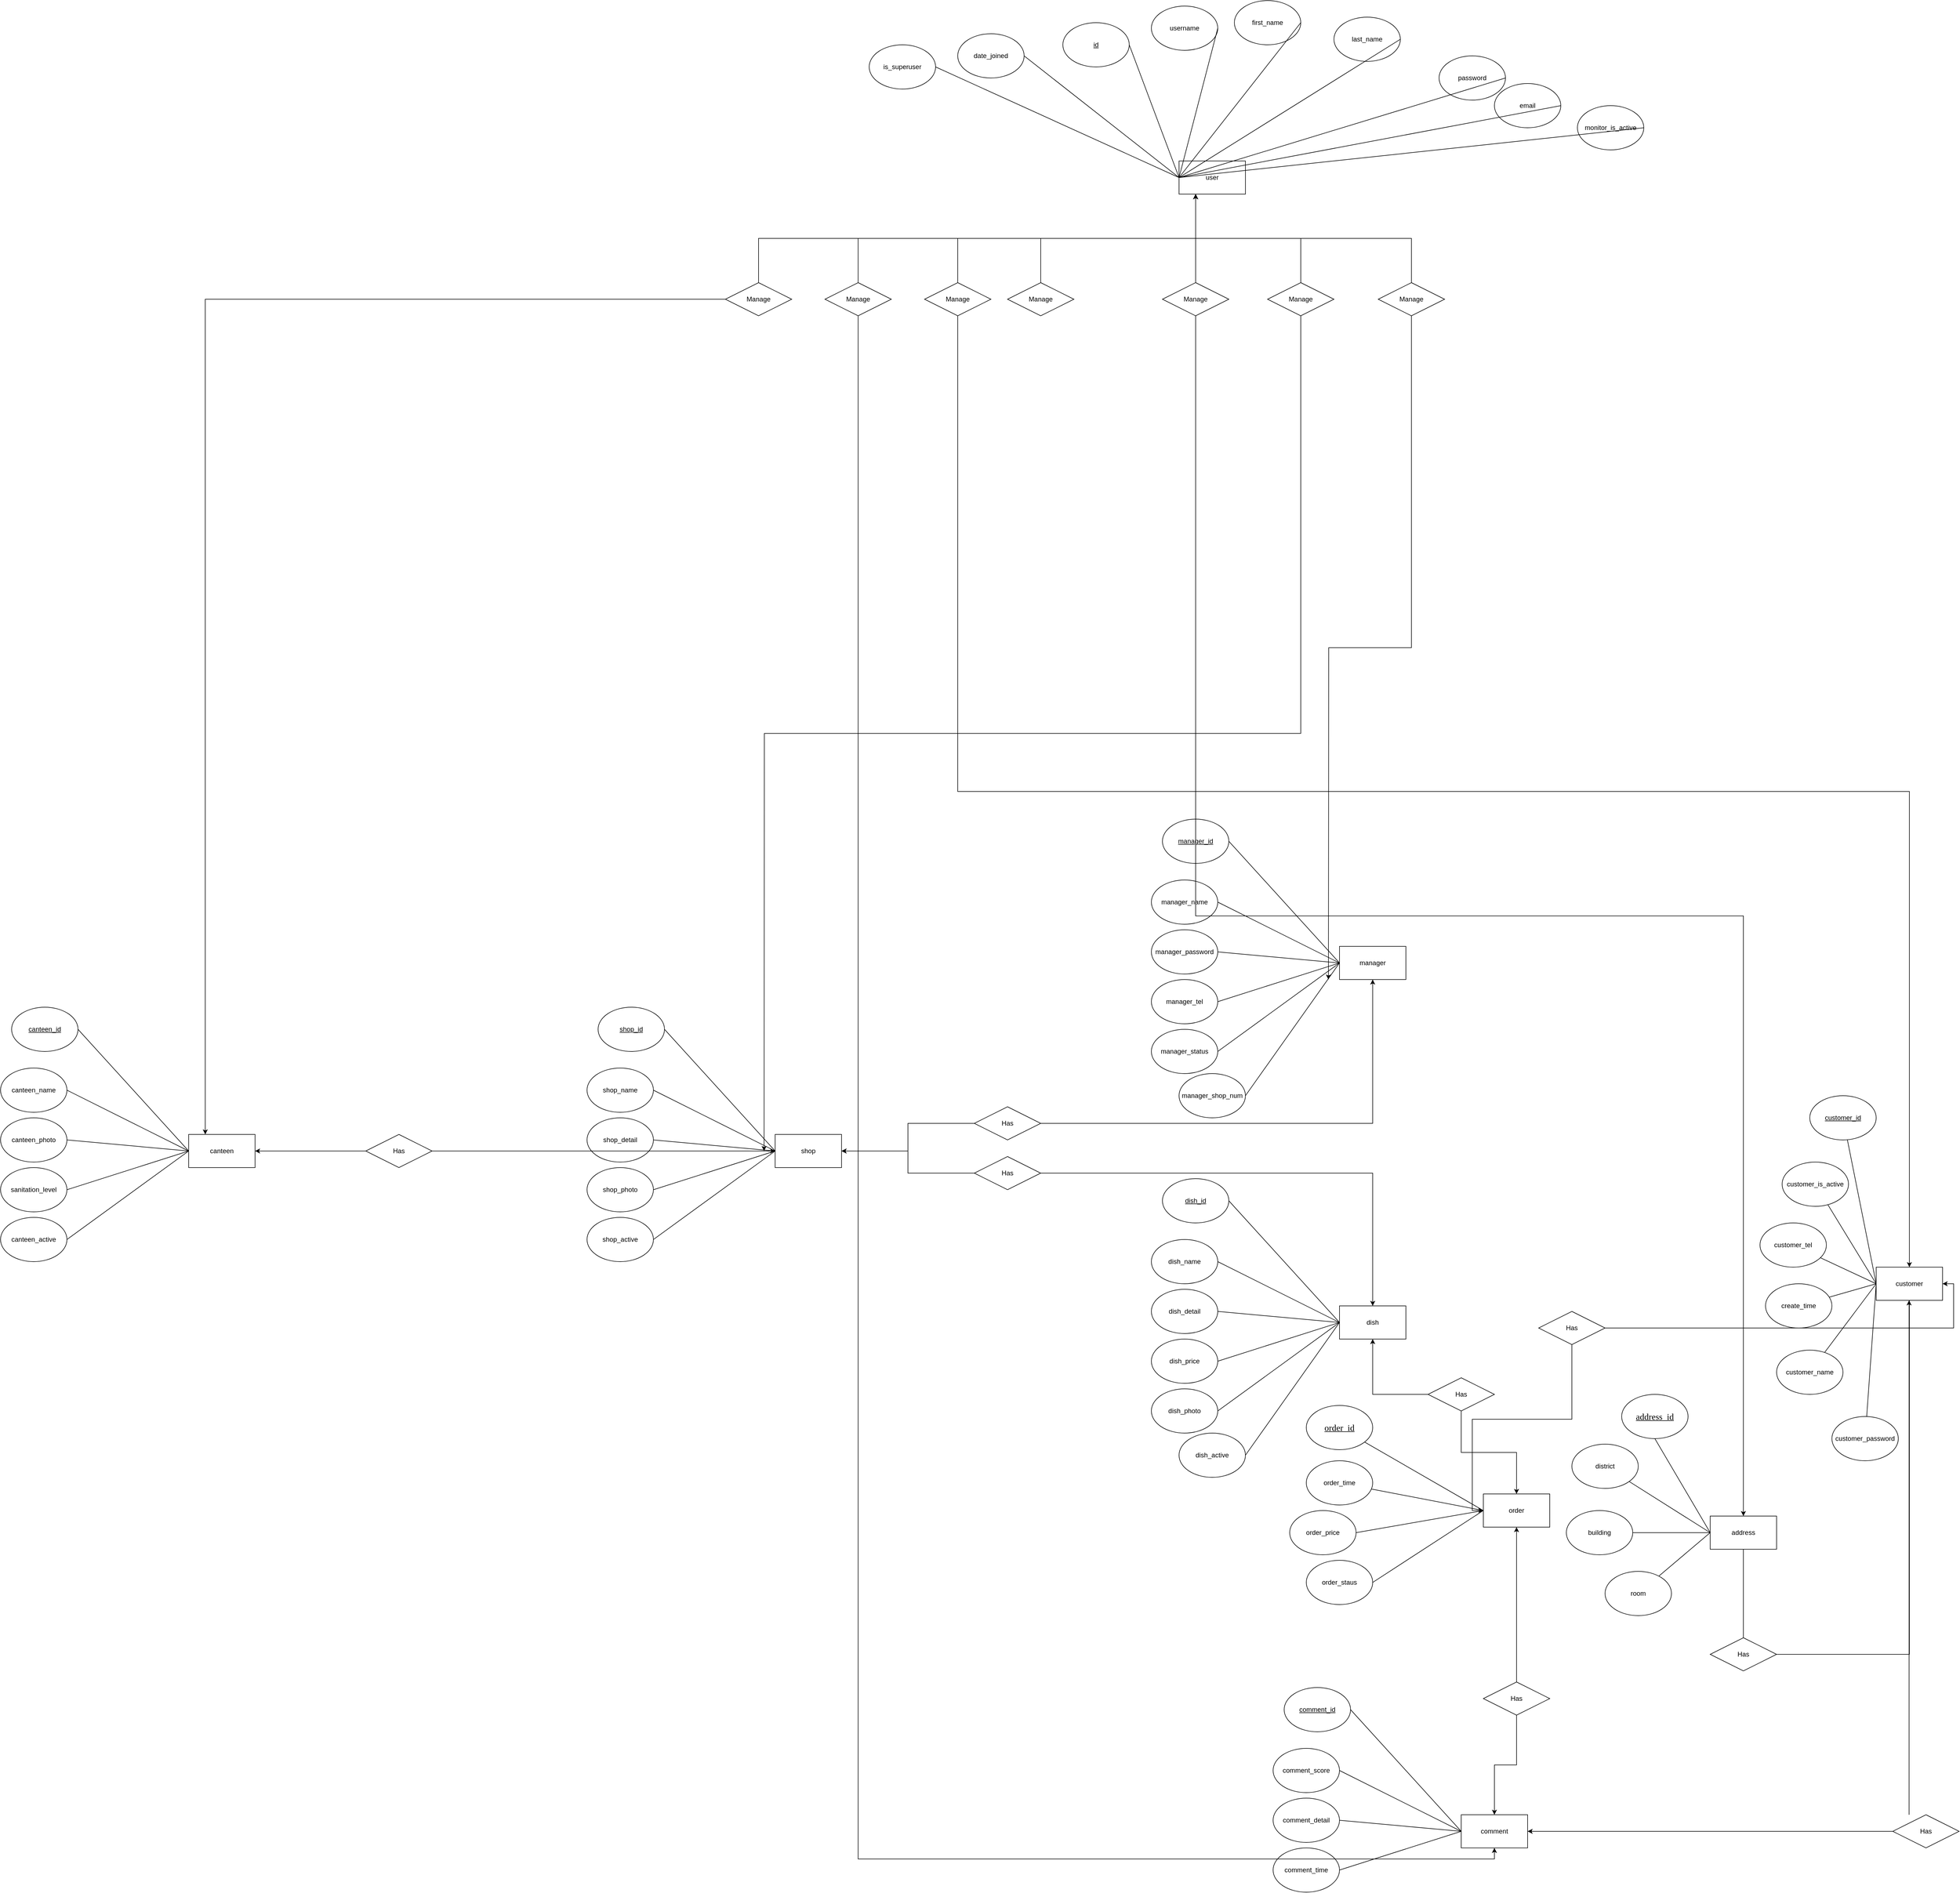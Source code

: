 <mxfile version="21.5.2" type="github">
  <diagram id="R2lEEEUBdFMjLlhIrx00" name="Page-1">
    <mxGraphModel dx="2769" dy="4027" grid="1" gridSize="10" guides="1" tooltips="1" connect="1" arrows="1" fold="1" page="1" pageScale="1" pageWidth="1100" pageHeight="1700" math="0" shadow="0" extFonts="Permanent Marker^https://fonts.googleapis.com/css?family=Permanent+Marker">
      <root>
        <mxCell id="0" />
        <mxCell id="1" parent="0" />
        <mxCell id="YfYMu-uo4q-J1Giw8Tow-1" value="customer" style="rounded=0;whiteSpace=wrap;html=1;" vertex="1" parent="1">
          <mxGeometry x="2340" y="-120" width="120" height="60" as="geometry" />
        </mxCell>
        <mxCell id="YfYMu-uo4q-J1Giw8Tow-2" value="address" style="rounded=0;whiteSpace=wrap;html=1;" vertex="1" parent="1">
          <mxGeometry x="2040" y="330" width="120" height="60" as="geometry" />
        </mxCell>
        <mxCell id="YfYMu-uo4q-J1Giw8Tow-90" value="" style="rounded=0;orthogonalLoop=1;jettySize=auto;html=1;endArrow=none;endFill=0;exitX=0;exitY=0.5;exitDx=0;exitDy=0;" edge="1" parent="1" source="YfYMu-uo4q-J1Giw8Tow-2" target="YfYMu-uo4q-J1Giw8Tow-87">
          <mxGeometry relative="1" as="geometry" />
        </mxCell>
        <mxCell id="YfYMu-uo4q-J1Giw8Tow-92" value="" style="rounded=0;orthogonalLoop=1;jettySize=auto;html=1;endArrow=none;endFill=0;exitX=0;exitY=0.5;exitDx=0;exitDy=0;" edge="1" parent="1" source="YfYMu-uo4q-J1Giw8Tow-2" target="YfYMu-uo4q-J1Giw8Tow-91">
          <mxGeometry relative="1" as="geometry" />
        </mxCell>
        <mxCell id="YfYMu-uo4q-J1Giw8Tow-96" value="" style="rounded=0;orthogonalLoop=1;jettySize=auto;html=1;endArrow=none;endFill=0;exitX=0;exitY=0.5;exitDx=0;exitDy=0;" edge="1" parent="1" source="YfYMu-uo4q-J1Giw8Tow-2" target="YfYMu-uo4q-J1Giw8Tow-95">
          <mxGeometry relative="1" as="geometry" />
        </mxCell>
        <mxCell id="YfYMu-uo4q-J1Giw8Tow-3" value="order" style="rounded=0;whiteSpace=wrap;html=1;" vertex="1" parent="1">
          <mxGeometry x="1630" y="290" width="120" height="60" as="geometry" />
        </mxCell>
        <mxCell id="YfYMu-uo4q-J1Giw8Tow-4" value="dish" style="rounded=0;whiteSpace=wrap;html=1;" vertex="1" parent="1">
          <mxGeometry x="1370" y="-50" width="120" height="60" as="geometry" />
        </mxCell>
        <mxCell id="YfYMu-uo4q-J1Giw8Tow-77" value="" style="rounded=0;orthogonalLoop=1;jettySize=auto;html=1;entryX=0;entryY=0.5;entryDx=0;entryDy=0;endArrow=none;endFill=0;" edge="1" parent="1" source="YfYMu-uo4q-J1Giw8Tow-60" target="YfYMu-uo4q-J1Giw8Tow-1">
          <mxGeometry relative="1" as="geometry">
            <mxPoint x="2380" y="80" as="targetPoint" />
          </mxGeometry>
        </mxCell>
        <mxCell id="YfYMu-uo4q-J1Giw8Tow-60" value="&lt;u&gt;customer_id&lt;/u&gt;" style="ellipse;whiteSpace=wrap;html=1;" vertex="1" parent="1">
          <mxGeometry x="2220" y="-430" width="120" height="80" as="geometry" />
        </mxCell>
        <mxCell id="YfYMu-uo4q-J1Giw8Tow-76" value="" style="rounded=0;orthogonalLoop=1;jettySize=auto;html=1;entryX=0;entryY=0.5;entryDx=0;entryDy=0;endArrow=none;endFill=0;" edge="1" parent="1" source="YfYMu-uo4q-J1Giw8Tow-62" target="YfYMu-uo4q-J1Giw8Tow-1">
          <mxGeometry relative="1" as="geometry">
            <mxPoint x="2390" y="-140" as="targetPoint" />
          </mxGeometry>
        </mxCell>
        <mxCell id="YfYMu-uo4q-J1Giw8Tow-62" value="customer_name" style="ellipse;whiteSpace=wrap;html=1;" vertex="1" parent="1">
          <mxGeometry x="2160" y="30" width="120" height="80" as="geometry" />
        </mxCell>
        <mxCell id="YfYMu-uo4q-J1Giw8Tow-71" style="rounded=0;orthogonalLoop=1;jettySize=auto;html=1;entryX=0;entryY=0.5;entryDx=0;entryDy=0;endArrow=none;endFill=0;" edge="1" parent="1" source="YfYMu-uo4q-J1Giw8Tow-63" target="YfYMu-uo4q-J1Giw8Tow-1">
          <mxGeometry relative="1" as="geometry" />
        </mxCell>
        <mxCell id="YfYMu-uo4q-J1Giw8Tow-63" value="customer_tel" style="ellipse;whiteSpace=wrap;html=1;" vertex="1" parent="1">
          <mxGeometry x="2130" y="-200" width="120" height="80" as="geometry" />
        </mxCell>
        <mxCell id="YfYMu-uo4q-J1Giw8Tow-70" value="" style="rounded=0;orthogonalLoop=1;jettySize=auto;html=1;endArrow=none;endFill=0;entryX=0;entryY=0.5;entryDx=0;entryDy=0;" edge="1" parent="1" source="YfYMu-uo4q-J1Giw8Tow-64" target="YfYMu-uo4q-J1Giw8Tow-1">
          <mxGeometry relative="1" as="geometry">
            <mxPoint x="2420" y="-130" as="targetPoint" />
          </mxGeometry>
        </mxCell>
        <mxCell id="YfYMu-uo4q-J1Giw8Tow-64" value="customer_password" style="ellipse;whiteSpace=wrap;html=1;" vertex="1" parent="1">
          <mxGeometry x="2260" y="150" width="120" height="80" as="geometry" />
        </mxCell>
        <mxCell id="YfYMu-uo4q-J1Giw8Tow-75" value="" style="rounded=0;orthogonalLoop=1;jettySize=auto;html=1;entryX=0;entryY=0.5;entryDx=0;entryDy=0;endArrow=none;endFill=0;" edge="1" parent="1" source="YfYMu-uo4q-J1Giw8Tow-65" target="YfYMu-uo4q-J1Giw8Tow-1">
          <mxGeometry relative="1" as="geometry">
            <mxPoint x="2370" y="-270" as="targetPoint" />
          </mxGeometry>
        </mxCell>
        <mxCell id="YfYMu-uo4q-J1Giw8Tow-65" value="customer_is_active" style="ellipse;whiteSpace=wrap;html=1;" vertex="1" parent="1">
          <mxGeometry x="2170" y="-310" width="120" height="80" as="geometry" />
        </mxCell>
        <mxCell id="YfYMu-uo4q-J1Giw8Tow-72" style="rounded=0;orthogonalLoop=1;jettySize=auto;html=1;entryX=0;entryY=0.5;entryDx=0;entryDy=0;endArrow=none;endFill=0;" edge="1" parent="1" source="YfYMu-uo4q-J1Giw8Tow-66" target="YfYMu-uo4q-J1Giw8Tow-1">
          <mxGeometry relative="1" as="geometry" />
        </mxCell>
        <mxCell id="YfYMu-uo4q-J1Giw8Tow-66" value="create_time" style="ellipse;whiteSpace=wrap;html=1;" vertex="1" parent="1">
          <mxGeometry x="2140" y="-90" width="120" height="80" as="geometry" />
        </mxCell>
        <mxCell id="YfYMu-uo4q-J1Giw8Tow-87" value="district" style="ellipse;whiteSpace=wrap;html=1;rounded=0;" vertex="1" parent="1">
          <mxGeometry x="1790" y="200" width="120" height="80" as="geometry" />
        </mxCell>
        <mxCell id="YfYMu-uo4q-J1Giw8Tow-91" value="room" style="ellipse;whiteSpace=wrap;html=1;rounded=0;" vertex="1" parent="1">
          <mxGeometry x="1850" y="430" width="120" height="80" as="geometry" />
        </mxCell>
        <mxCell id="YfYMu-uo4q-J1Giw8Tow-95" value="building" style="ellipse;whiteSpace=wrap;html=1;rounded=0;" vertex="1" parent="1">
          <mxGeometry x="1780" y="320" width="120" height="80" as="geometry" />
        </mxCell>
        <mxCell id="YfYMu-uo4q-J1Giw8Tow-111" value="" style="rounded=0;orthogonalLoop=1;jettySize=auto;html=1;entryX=0;entryY=0.5;entryDx=0;entryDy=0;endArrow=none;endFill=0;" edge="1" parent="1" source="YfYMu-uo4q-J1Giw8Tow-99" target="YfYMu-uo4q-J1Giw8Tow-3">
          <mxGeometry relative="1" as="geometry">
            <mxPoint x="1620" y="220.037" as="targetPoint" />
          </mxGeometry>
        </mxCell>
        <mxCell id="YfYMu-uo4q-J1Giw8Tow-99" value="order_time" style="ellipse;whiteSpace=wrap;html=1;" vertex="1" parent="1">
          <mxGeometry x="1310" y="230" width="120" height="80" as="geometry" />
        </mxCell>
        <mxCell id="YfYMu-uo4q-J1Giw8Tow-100" value="order_staus" style="ellipse;whiteSpace=wrap;html=1;" vertex="1" parent="1">
          <mxGeometry x="1310" y="410" width="120" height="80" as="geometry" />
        </mxCell>
        <mxCell id="YfYMu-uo4q-J1Giw8Tow-101" value="order_price" style="ellipse;whiteSpace=wrap;html=1;" vertex="1" parent="1">
          <mxGeometry x="1280" y="320" width="120" height="80" as="geometry" />
        </mxCell>
        <mxCell id="YfYMu-uo4q-J1Giw8Tow-102" value="&lt;div style=&quot;font-size: medium; text-align: start;&quot; data-hash=&quot;69dfcb072307d1f23d6dae1ab92fffbf&quot; data-version=&quot;3.0.0&quot;&gt;&lt;/div&gt;&lt;div style=&quot;font-size: medium; text-align: start;&quot; class=&quot;document&quot;&gt;&lt;div class=&quot;section&quot;&gt;&lt;p style=&quot;margin: 0pt; font-family: 等线; font-size: 12pt; line-height: 16px;&quot; class=&quot;paragraph text-align-type-left&quot;&gt;&lt;u&gt;order_id&lt;/u&gt;&lt;/p&gt;&lt;/div&gt;&lt;/div&gt;" style="ellipse;whiteSpace=wrap;html=1;" vertex="1" parent="1">
          <mxGeometry x="1310" y="130" width="120" height="80" as="geometry" />
        </mxCell>
        <mxCell id="YfYMu-uo4q-J1Giw8Tow-107" value="" style="endArrow=none;html=1;rounded=0;entryX=0;entryY=0.5;entryDx=0;entryDy=0;" edge="1" parent="1" source="YfYMu-uo4q-J1Giw8Tow-102" target="YfYMu-uo4q-J1Giw8Tow-3">
          <mxGeometry relative="1" as="geometry">
            <mxPoint x="1440" y="349.63" as="sourcePoint" />
            <mxPoint x="1600" y="349.63" as="targetPoint" />
          </mxGeometry>
        </mxCell>
        <mxCell id="YfYMu-uo4q-J1Giw8Tow-108" value="" style="endArrow=none;html=1;rounded=0;exitX=1;exitY=0.5;exitDx=0;exitDy=0;entryX=0;entryY=0.5;entryDx=0;entryDy=0;" edge="1" parent="1" source="YfYMu-uo4q-J1Giw8Tow-100" target="YfYMu-uo4q-J1Giw8Tow-3">
          <mxGeometry relative="1" as="geometry">
            <mxPoint x="1440" y="430" as="sourcePoint" />
            <mxPoint x="1600" y="430" as="targetPoint" />
          </mxGeometry>
        </mxCell>
        <mxCell id="YfYMu-uo4q-J1Giw8Tow-109" value="" style="endArrow=none;html=1;rounded=0;exitX=1;exitY=0.5;exitDx=0;exitDy=0;entryX=0;entryY=0.5;entryDx=0;entryDy=0;" edge="1" parent="1" source="YfYMu-uo4q-J1Giw8Tow-101" target="YfYMu-uo4q-J1Giw8Tow-3">
          <mxGeometry relative="1" as="geometry">
            <mxPoint x="1440" y="170" as="sourcePoint" />
            <mxPoint x="1600" y="170" as="targetPoint" />
          </mxGeometry>
        </mxCell>
        <mxCell id="YfYMu-uo4q-J1Giw8Tow-112" value="&lt;u&gt;dish_id&lt;/u&gt;" style="ellipse;whiteSpace=wrap;html=1;" vertex="1" parent="1">
          <mxGeometry x="1050" y="-280" width="120" height="80" as="geometry" />
        </mxCell>
        <mxCell id="YfYMu-uo4q-J1Giw8Tow-113" value="dish_active" style="ellipse;whiteSpace=wrap;html=1;" vertex="1" parent="1">
          <mxGeometry x="1080" y="180" width="120" height="80" as="geometry" />
        </mxCell>
        <mxCell id="YfYMu-uo4q-J1Giw8Tow-114" value="dish_photo" style="ellipse;whiteSpace=wrap;html=1;" vertex="1" parent="1">
          <mxGeometry x="1030" y="100" width="120" height="80" as="geometry" />
        </mxCell>
        <mxCell id="YfYMu-uo4q-J1Giw8Tow-115" value="dish_detail" style="ellipse;whiteSpace=wrap;html=1;" vertex="1" parent="1">
          <mxGeometry x="1030" y="-80" width="120" height="80" as="geometry" />
        </mxCell>
        <mxCell id="YfYMu-uo4q-J1Giw8Tow-116" value="dish_name" style="ellipse;whiteSpace=wrap;html=1;" vertex="1" parent="1">
          <mxGeometry x="1030" y="-170" width="120" height="80" as="geometry" />
        </mxCell>
        <mxCell id="YfYMu-uo4q-J1Giw8Tow-117" value="dish_price" style="ellipse;whiteSpace=wrap;html=1;" vertex="1" parent="1">
          <mxGeometry x="1030" y="10" width="120" height="80" as="geometry" />
        </mxCell>
        <mxCell id="YfYMu-uo4q-J1Giw8Tow-119" value="" style="endArrow=none;html=1;rounded=0;entryX=1;entryY=0.5;entryDx=0;entryDy=0;exitX=0;exitY=0.5;exitDx=0;exitDy=0;" edge="1" parent="1" source="YfYMu-uo4q-J1Giw8Tow-4" target="YfYMu-uo4q-J1Giw8Tow-112">
          <mxGeometry width="50" height="50" relative="1" as="geometry">
            <mxPoint x="1780" y="-140" as="sourcePoint" />
            <mxPoint x="1770" y="-190" as="targetPoint" />
          </mxGeometry>
        </mxCell>
        <mxCell id="YfYMu-uo4q-J1Giw8Tow-120" value="" style="endArrow=none;html=1;rounded=0;entryX=1;entryY=0.5;entryDx=0;entryDy=0;exitX=0;exitY=0.5;exitDx=0;exitDy=0;" edge="1" parent="1" source="YfYMu-uo4q-J1Giw8Tow-4" target="YfYMu-uo4q-J1Giw8Tow-116">
          <mxGeometry width="50" height="50" relative="1" as="geometry">
            <mxPoint x="1730" y="-130" as="sourcePoint" />
            <mxPoint x="1720" y="-320" as="targetPoint" />
          </mxGeometry>
        </mxCell>
        <mxCell id="YfYMu-uo4q-J1Giw8Tow-121" value="" style="endArrow=none;html=1;rounded=0;entryX=1;entryY=0.5;entryDx=0;entryDy=0;exitX=0;exitY=0.5;exitDx=0;exitDy=0;" edge="1" parent="1" source="YfYMu-uo4q-J1Giw8Tow-4" target="YfYMu-uo4q-J1Giw8Tow-115">
          <mxGeometry width="50" height="50" relative="1" as="geometry">
            <mxPoint x="1780" y="-140" as="sourcePoint" />
            <mxPoint x="1590" y="-240" as="targetPoint" />
          </mxGeometry>
        </mxCell>
        <mxCell id="YfYMu-uo4q-J1Giw8Tow-122" value="" style="endArrow=none;html=1;rounded=0;entryX=1;entryY=0.5;entryDx=0;entryDy=0;exitX=0;exitY=0.5;exitDx=0;exitDy=0;" edge="1" parent="1" source="YfYMu-uo4q-J1Giw8Tow-4" target="YfYMu-uo4q-J1Giw8Tow-117">
          <mxGeometry width="50" height="50" relative="1" as="geometry">
            <mxPoint x="1800" y="-120" as="sourcePoint" />
            <mxPoint x="1600" y="-230" as="targetPoint" />
          </mxGeometry>
        </mxCell>
        <mxCell id="YfYMu-uo4q-J1Giw8Tow-123" value="" style="endArrow=none;html=1;rounded=0;entryX=1;entryY=0.5;entryDx=0;entryDy=0;exitX=0;exitY=0.5;exitDx=0;exitDy=0;" edge="1" parent="1" source="YfYMu-uo4q-J1Giw8Tow-4" target="YfYMu-uo4q-J1Giw8Tow-114">
          <mxGeometry width="50" height="50" relative="1" as="geometry">
            <mxPoint x="1800" y="-140" as="sourcePoint" />
            <mxPoint x="1610" y="-220" as="targetPoint" />
          </mxGeometry>
        </mxCell>
        <mxCell id="YfYMu-uo4q-J1Giw8Tow-124" value="" style="endArrow=none;html=1;rounded=0;entryX=1;entryY=0.5;entryDx=0;entryDy=0;exitX=0;exitY=0.5;exitDx=0;exitDy=0;" edge="1" parent="1" source="YfYMu-uo4q-J1Giw8Tow-4" target="YfYMu-uo4q-J1Giw8Tow-113">
          <mxGeometry width="50" height="50" relative="1" as="geometry">
            <mxPoint x="1780" y="-140" as="sourcePoint" />
            <mxPoint x="1620" y="-210" as="targetPoint" />
          </mxGeometry>
        </mxCell>
        <mxCell id="YfYMu-uo4q-J1Giw8Tow-177" value="comment" style="rounded=0;whiteSpace=wrap;html=1;" vertex="1" parent="1">
          <mxGeometry x="1590" y="870" width="120" height="60" as="geometry" />
        </mxCell>
        <mxCell id="YfYMu-uo4q-J1Giw8Tow-178" value="&lt;u&gt;comment_id&lt;/u&gt;" style="ellipse;whiteSpace=wrap;html=1;" vertex="1" parent="1">
          <mxGeometry x="1270" y="640" width="120" height="80" as="geometry" />
        </mxCell>
        <mxCell id="YfYMu-uo4q-J1Giw8Tow-181" value="comment_detail" style="ellipse;whiteSpace=wrap;html=1;" vertex="1" parent="1">
          <mxGeometry x="1250" y="840" width="120" height="80" as="geometry" />
        </mxCell>
        <mxCell id="YfYMu-uo4q-J1Giw8Tow-182" value="comment_score" style="ellipse;whiteSpace=wrap;html=1;" vertex="1" parent="1">
          <mxGeometry x="1250" y="750" width="120" height="80" as="geometry" />
        </mxCell>
        <mxCell id="YfYMu-uo4q-J1Giw8Tow-183" value="comment_time" style="ellipse;whiteSpace=wrap;html=1;" vertex="1" parent="1">
          <mxGeometry x="1250" y="930" width="120" height="80" as="geometry" />
        </mxCell>
        <mxCell id="YfYMu-uo4q-J1Giw8Tow-184" value="" style="endArrow=none;html=1;rounded=0;entryX=1;entryY=0.5;entryDx=0;entryDy=0;exitX=0;exitY=0.5;exitDx=0;exitDy=0;" edge="1" parent="1" source="YfYMu-uo4q-J1Giw8Tow-177" target="YfYMu-uo4q-J1Giw8Tow-178">
          <mxGeometry width="50" height="50" relative="1" as="geometry">
            <mxPoint x="1570" y="900" as="sourcePoint" />
            <mxPoint x="1560" y="850" as="targetPoint" />
          </mxGeometry>
        </mxCell>
        <mxCell id="YfYMu-uo4q-J1Giw8Tow-185" value="" style="endArrow=none;html=1;rounded=0;entryX=1;entryY=0.5;entryDx=0;entryDy=0;exitX=0;exitY=0.5;exitDx=0;exitDy=0;" edge="1" parent="1" source="YfYMu-uo4q-J1Giw8Tow-177" target="YfYMu-uo4q-J1Giw8Tow-182">
          <mxGeometry width="50" height="50" relative="1" as="geometry">
            <mxPoint x="1520" y="910" as="sourcePoint" />
            <mxPoint x="1510" y="720" as="targetPoint" />
          </mxGeometry>
        </mxCell>
        <mxCell id="YfYMu-uo4q-J1Giw8Tow-186" value="" style="endArrow=none;html=1;rounded=0;entryX=1;entryY=0.5;entryDx=0;entryDy=0;exitX=0;exitY=0.5;exitDx=0;exitDy=0;" edge="1" parent="1" source="YfYMu-uo4q-J1Giw8Tow-177" target="YfYMu-uo4q-J1Giw8Tow-181">
          <mxGeometry width="50" height="50" relative="1" as="geometry">
            <mxPoint x="1570" y="900" as="sourcePoint" />
            <mxPoint x="1380" y="800" as="targetPoint" />
          </mxGeometry>
        </mxCell>
        <mxCell id="YfYMu-uo4q-J1Giw8Tow-187" value="" style="endArrow=none;html=1;rounded=0;entryX=1;entryY=0.5;entryDx=0;entryDy=0;exitX=0;exitY=0.5;exitDx=0;exitDy=0;" edge="1" parent="1" source="YfYMu-uo4q-J1Giw8Tow-177" target="YfYMu-uo4q-J1Giw8Tow-183">
          <mxGeometry width="50" height="50" relative="1" as="geometry">
            <mxPoint x="1590" y="920" as="sourcePoint" />
            <mxPoint x="1390" y="810" as="targetPoint" />
          </mxGeometry>
        </mxCell>
        <mxCell id="YfYMu-uo4q-J1Giw8Tow-190" value="user" style="rounded=0;whiteSpace=wrap;html=1;" vertex="1" parent="1">
          <mxGeometry x="1080" y="-2120" width="120" height="60" as="geometry" />
        </mxCell>
        <mxCell id="YfYMu-uo4q-J1Giw8Tow-191" value="&lt;u&gt;id&lt;/u&gt;" style="ellipse;whiteSpace=wrap;html=1;" vertex="1" parent="1">
          <mxGeometry x="870" y="-2370" width="120" height="80" as="geometry" />
        </mxCell>
        <mxCell id="YfYMu-uo4q-J1Giw8Tow-192" value="email" style="ellipse;whiteSpace=wrap;html=1;" vertex="1" parent="1">
          <mxGeometry x="1650" y="-2260" width="120" height="80" as="geometry" />
        </mxCell>
        <mxCell id="YfYMu-uo4q-J1Giw8Tow-193" value="password" style="ellipse;whiteSpace=wrap;html=1;" vertex="1" parent="1">
          <mxGeometry x="1550" y="-2310" width="120" height="80" as="geometry" />
        </mxCell>
        <mxCell id="YfYMu-uo4q-J1Giw8Tow-194" value="first_name" style="ellipse;whiteSpace=wrap;html=1;" vertex="1" parent="1">
          <mxGeometry x="1180" y="-2410" width="120" height="80" as="geometry" />
        </mxCell>
        <mxCell id="YfYMu-uo4q-J1Giw8Tow-195" value="username" style="ellipse;whiteSpace=wrap;html=1;" vertex="1" parent="1">
          <mxGeometry x="1030" y="-2400" width="120" height="80" as="geometry" />
        </mxCell>
        <mxCell id="YfYMu-uo4q-J1Giw8Tow-196" value="last_name" style="ellipse;whiteSpace=wrap;html=1;" vertex="1" parent="1">
          <mxGeometry x="1360" y="-2380" width="120" height="80" as="geometry" />
        </mxCell>
        <mxCell id="YfYMu-uo4q-J1Giw8Tow-197" value="" style="endArrow=none;html=1;rounded=0;entryX=1;entryY=0.5;entryDx=0;entryDy=0;exitX=0;exitY=0.5;exitDx=0;exitDy=0;" edge="1" parent="1" source="YfYMu-uo4q-J1Giw8Tow-190" target="YfYMu-uo4q-J1Giw8Tow-191">
          <mxGeometry width="50" height="50" relative="1" as="geometry">
            <mxPoint x="1060" y="-2090" as="sourcePoint" />
            <mxPoint x="1050" y="-2140" as="targetPoint" />
          </mxGeometry>
        </mxCell>
        <mxCell id="YfYMu-uo4q-J1Giw8Tow-198" value="" style="endArrow=none;html=1;rounded=0;entryX=1;entryY=0.5;entryDx=0;entryDy=0;exitX=0;exitY=0.5;exitDx=0;exitDy=0;" edge="1" parent="1" source="YfYMu-uo4q-J1Giw8Tow-190" target="YfYMu-uo4q-J1Giw8Tow-195">
          <mxGeometry width="50" height="50" relative="1" as="geometry">
            <mxPoint x="1010" y="-2080" as="sourcePoint" />
            <mxPoint x="1000" y="-2270" as="targetPoint" />
          </mxGeometry>
        </mxCell>
        <mxCell id="YfYMu-uo4q-J1Giw8Tow-199" value="" style="endArrow=none;html=1;rounded=0;entryX=1;entryY=0.5;entryDx=0;entryDy=0;exitX=0;exitY=0.5;exitDx=0;exitDy=0;" edge="1" parent="1" source="YfYMu-uo4q-J1Giw8Tow-190" target="YfYMu-uo4q-J1Giw8Tow-194">
          <mxGeometry width="50" height="50" relative="1" as="geometry">
            <mxPoint x="1060" y="-2090" as="sourcePoint" />
            <mxPoint x="870" y="-2190" as="targetPoint" />
          </mxGeometry>
        </mxCell>
        <mxCell id="YfYMu-uo4q-J1Giw8Tow-200" value="" style="endArrow=none;html=1;rounded=0;entryX=1;entryY=0.5;entryDx=0;entryDy=0;exitX=0;exitY=0.5;exitDx=0;exitDy=0;" edge="1" parent="1" source="YfYMu-uo4q-J1Giw8Tow-190" target="YfYMu-uo4q-J1Giw8Tow-196">
          <mxGeometry width="50" height="50" relative="1" as="geometry">
            <mxPoint x="1080" y="-2070" as="sourcePoint" />
            <mxPoint x="880" y="-2180" as="targetPoint" />
          </mxGeometry>
        </mxCell>
        <mxCell id="YfYMu-uo4q-J1Giw8Tow-201" value="" style="endArrow=none;html=1;rounded=0;entryX=1;entryY=0.5;entryDx=0;entryDy=0;exitX=0;exitY=0.5;exitDx=0;exitDy=0;" edge="1" parent="1" source="YfYMu-uo4q-J1Giw8Tow-190" target="YfYMu-uo4q-J1Giw8Tow-193">
          <mxGeometry width="50" height="50" relative="1" as="geometry">
            <mxPoint x="1080" y="-2090" as="sourcePoint" />
            <mxPoint x="890" y="-2170" as="targetPoint" />
          </mxGeometry>
        </mxCell>
        <mxCell id="YfYMu-uo4q-J1Giw8Tow-202" value="" style="endArrow=none;html=1;rounded=0;entryX=1;entryY=0.5;entryDx=0;entryDy=0;exitX=0;exitY=0.5;exitDx=0;exitDy=0;" edge="1" parent="1" source="YfYMu-uo4q-J1Giw8Tow-190" target="YfYMu-uo4q-J1Giw8Tow-192">
          <mxGeometry width="50" height="50" relative="1" as="geometry">
            <mxPoint x="1060" y="-2090" as="sourcePoint" />
            <mxPoint x="900" y="-2160" as="targetPoint" />
          </mxGeometry>
        </mxCell>
        <mxCell id="YfYMu-uo4q-J1Giw8Tow-203" value="manager" style="rounded=0;whiteSpace=wrap;html=1;" vertex="1" parent="1">
          <mxGeometry x="1370" y="-700" width="120" height="60" as="geometry" />
        </mxCell>
        <mxCell id="YfYMu-uo4q-J1Giw8Tow-204" value="&lt;u&gt;manager_id&lt;/u&gt;" style="ellipse;whiteSpace=wrap;html=1;" vertex="1" parent="1">
          <mxGeometry x="1050" y="-930" width="120" height="80" as="geometry" />
        </mxCell>
        <mxCell id="YfYMu-uo4q-J1Giw8Tow-205" value="manager_shop_num" style="ellipse;whiteSpace=wrap;html=1;" vertex="1" parent="1">
          <mxGeometry x="1080" y="-470" width="120" height="80" as="geometry" />
        </mxCell>
        <mxCell id="YfYMu-uo4q-J1Giw8Tow-206" value="manager_status" style="ellipse;whiteSpace=wrap;html=1;" vertex="1" parent="1">
          <mxGeometry x="1030" y="-550" width="120" height="80" as="geometry" />
        </mxCell>
        <mxCell id="YfYMu-uo4q-J1Giw8Tow-207" value="manager_password" style="ellipse;whiteSpace=wrap;html=1;" vertex="1" parent="1">
          <mxGeometry x="1030" y="-730" width="120" height="80" as="geometry" />
        </mxCell>
        <mxCell id="YfYMu-uo4q-J1Giw8Tow-208" value="manager_name" style="ellipse;whiteSpace=wrap;html=1;" vertex="1" parent="1">
          <mxGeometry x="1030" y="-820" width="120" height="80" as="geometry" />
        </mxCell>
        <mxCell id="YfYMu-uo4q-J1Giw8Tow-209" value="manager_tel" style="ellipse;whiteSpace=wrap;html=1;" vertex="1" parent="1">
          <mxGeometry x="1030" y="-640" width="120" height="80" as="geometry" />
        </mxCell>
        <mxCell id="YfYMu-uo4q-J1Giw8Tow-210" value="" style="endArrow=none;html=1;rounded=0;entryX=1;entryY=0.5;entryDx=0;entryDy=0;exitX=0;exitY=0.5;exitDx=0;exitDy=0;" edge="1" parent="1" source="YfYMu-uo4q-J1Giw8Tow-203" target="YfYMu-uo4q-J1Giw8Tow-204">
          <mxGeometry width="50" height="50" relative="1" as="geometry">
            <mxPoint x="1350" y="-670" as="sourcePoint" />
            <mxPoint x="1340" y="-720" as="targetPoint" />
          </mxGeometry>
        </mxCell>
        <mxCell id="YfYMu-uo4q-J1Giw8Tow-211" value="" style="endArrow=none;html=1;rounded=0;entryX=1;entryY=0.5;entryDx=0;entryDy=0;exitX=0;exitY=0.5;exitDx=0;exitDy=0;" edge="1" parent="1" source="YfYMu-uo4q-J1Giw8Tow-203" target="YfYMu-uo4q-J1Giw8Tow-208">
          <mxGeometry width="50" height="50" relative="1" as="geometry">
            <mxPoint x="1300" y="-660" as="sourcePoint" />
            <mxPoint x="1290" y="-850" as="targetPoint" />
          </mxGeometry>
        </mxCell>
        <mxCell id="YfYMu-uo4q-J1Giw8Tow-212" value="" style="endArrow=none;html=1;rounded=0;entryX=1;entryY=0.5;entryDx=0;entryDy=0;exitX=0;exitY=0.5;exitDx=0;exitDy=0;" edge="1" parent="1" source="YfYMu-uo4q-J1Giw8Tow-203" target="YfYMu-uo4q-J1Giw8Tow-207">
          <mxGeometry width="50" height="50" relative="1" as="geometry">
            <mxPoint x="1350" y="-670" as="sourcePoint" />
            <mxPoint x="1160" y="-770" as="targetPoint" />
          </mxGeometry>
        </mxCell>
        <mxCell id="YfYMu-uo4q-J1Giw8Tow-213" value="" style="endArrow=none;html=1;rounded=0;entryX=1;entryY=0.5;entryDx=0;entryDy=0;exitX=0;exitY=0.5;exitDx=0;exitDy=0;" edge="1" parent="1" source="YfYMu-uo4q-J1Giw8Tow-203" target="YfYMu-uo4q-J1Giw8Tow-209">
          <mxGeometry width="50" height="50" relative="1" as="geometry">
            <mxPoint x="1370" y="-650" as="sourcePoint" />
            <mxPoint x="1170" y="-760" as="targetPoint" />
          </mxGeometry>
        </mxCell>
        <mxCell id="YfYMu-uo4q-J1Giw8Tow-214" value="" style="endArrow=none;html=1;rounded=0;entryX=1;entryY=0.5;entryDx=0;entryDy=0;exitX=0;exitY=0.5;exitDx=0;exitDy=0;" edge="1" parent="1" source="YfYMu-uo4q-J1Giw8Tow-203" target="YfYMu-uo4q-J1Giw8Tow-206">
          <mxGeometry width="50" height="50" relative="1" as="geometry">
            <mxPoint x="1370" y="-670" as="sourcePoint" />
            <mxPoint x="1180" y="-750" as="targetPoint" />
          </mxGeometry>
        </mxCell>
        <mxCell id="YfYMu-uo4q-J1Giw8Tow-215" value="" style="endArrow=none;html=1;rounded=0;entryX=1;entryY=0.5;entryDx=0;entryDy=0;exitX=0;exitY=0.5;exitDx=0;exitDy=0;" edge="1" parent="1" source="YfYMu-uo4q-J1Giw8Tow-203" target="YfYMu-uo4q-J1Giw8Tow-205">
          <mxGeometry width="50" height="50" relative="1" as="geometry">
            <mxPoint x="1350" y="-670" as="sourcePoint" />
            <mxPoint x="1190" y="-740" as="targetPoint" />
          </mxGeometry>
        </mxCell>
        <mxCell id="YfYMu-uo4q-J1Giw8Tow-216" value="shop" style="rounded=0;whiteSpace=wrap;html=1;" vertex="1" parent="1">
          <mxGeometry x="350" y="-360" width="120" height="60" as="geometry" />
        </mxCell>
        <mxCell id="YfYMu-uo4q-J1Giw8Tow-217" value="&lt;u&gt;shop_id&lt;/u&gt;" style="ellipse;whiteSpace=wrap;html=1;" vertex="1" parent="1">
          <mxGeometry x="30" y="-590" width="120" height="80" as="geometry" />
        </mxCell>
        <mxCell id="YfYMu-uo4q-J1Giw8Tow-219" value="shop_active" style="ellipse;whiteSpace=wrap;html=1;" vertex="1" parent="1">
          <mxGeometry x="10" y="-210" width="120" height="80" as="geometry" />
        </mxCell>
        <mxCell id="YfYMu-uo4q-J1Giw8Tow-220" value="shop_detail" style="ellipse;whiteSpace=wrap;html=1;" vertex="1" parent="1">
          <mxGeometry x="10" y="-390" width="120" height="80" as="geometry" />
        </mxCell>
        <mxCell id="YfYMu-uo4q-J1Giw8Tow-221" value="shop_name" style="ellipse;whiteSpace=wrap;html=1;" vertex="1" parent="1">
          <mxGeometry x="10" y="-480" width="120" height="80" as="geometry" />
        </mxCell>
        <mxCell id="YfYMu-uo4q-J1Giw8Tow-222" value="shop_photo" style="ellipse;whiteSpace=wrap;html=1;" vertex="1" parent="1">
          <mxGeometry x="10" y="-300" width="120" height="80" as="geometry" />
        </mxCell>
        <mxCell id="YfYMu-uo4q-J1Giw8Tow-223" value="" style="endArrow=none;html=1;rounded=0;entryX=1;entryY=0.5;entryDx=0;entryDy=0;exitX=0;exitY=0.5;exitDx=0;exitDy=0;" edge="1" parent="1" source="YfYMu-uo4q-J1Giw8Tow-216" target="YfYMu-uo4q-J1Giw8Tow-217">
          <mxGeometry width="50" height="50" relative="1" as="geometry">
            <mxPoint x="1040" y="-410" as="sourcePoint" />
            <mxPoint x="1030" y="-460" as="targetPoint" />
          </mxGeometry>
        </mxCell>
        <mxCell id="YfYMu-uo4q-J1Giw8Tow-224" value="" style="endArrow=none;html=1;rounded=0;entryX=1;entryY=0.5;entryDx=0;entryDy=0;exitX=0;exitY=0.5;exitDx=0;exitDy=0;" edge="1" parent="1" source="YfYMu-uo4q-J1Giw8Tow-216" target="YfYMu-uo4q-J1Giw8Tow-221">
          <mxGeometry width="50" height="50" relative="1" as="geometry">
            <mxPoint x="990" y="-400" as="sourcePoint" />
            <mxPoint x="980" y="-590" as="targetPoint" />
          </mxGeometry>
        </mxCell>
        <mxCell id="YfYMu-uo4q-J1Giw8Tow-225" value="" style="endArrow=none;html=1;rounded=0;entryX=1;entryY=0.5;entryDx=0;entryDy=0;exitX=0;exitY=0.5;exitDx=0;exitDy=0;" edge="1" parent="1" source="YfYMu-uo4q-J1Giw8Tow-216" target="YfYMu-uo4q-J1Giw8Tow-220">
          <mxGeometry width="50" height="50" relative="1" as="geometry">
            <mxPoint x="1040" y="-410" as="sourcePoint" />
            <mxPoint x="850" y="-510" as="targetPoint" />
          </mxGeometry>
        </mxCell>
        <mxCell id="YfYMu-uo4q-J1Giw8Tow-226" value="" style="endArrow=none;html=1;rounded=0;entryX=1;entryY=0.5;entryDx=0;entryDy=0;exitX=0;exitY=0.5;exitDx=0;exitDy=0;" edge="1" parent="1" source="YfYMu-uo4q-J1Giw8Tow-216" target="YfYMu-uo4q-J1Giw8Tow-222">
          <mxGeometry width="50" height="50" relative="1" as="geometry">
            <mxPoint x="1060" y="-390" as="sourcePoint" />
            <mxPoint x="860" y="-500" as="targetPoint" />
          </mxGeometry>
        </mxCell>
        <mxCell id="YfYMu-uo4q-J1Giw8Tow-227" value="" style="endArrow=none;html=1;rounded=0;entryX=1;entryY=0.5;entryDx=0;entryDy=0;exitX=0;exitY=0.5;exitDx=0;exitDy=0;" edge="1" parent="1" source="YfYMu-uo4q-J1Giw8Tow-216" target="YfYMu-uo4q-J1Giw8Tow-219">
          <mxGeometry width="50" height="50" relative="1" as="geometry">
            <mxPoint x="1060" y="-410" as="sourcePoint" />
            <mxPoint x="870" y="-490" as="targetPoint" />
          </mxGeometry>
        </mxCell>
        <mxCell id="YfYMu-uo4q-J1Giw8Tow-229" value="canteen" style="rounded=0;whiteSpace=wrap;html=1;" vertex="1" parent="1">
          <mxGeometry x="-710" y="-360" width="120" height="60" as="geometry" />
        </mxCell>
        <mxCell id="YfYMu-uo4q-J1Giw8Tow-230" value="&lt;u&gt;canteen_id&lt;/u&gt;" style="ellipse;whiteSpace=wrap;html=1;" vertex="1" parent="1">
          <mxGeometry x="-1030" y="-590" width="120" height="80" as="geometry" />
        </mxCell>
        <mxCell id="YfYMu-uo4q-J1Giw8Tow-232" value="canteen_active" style="ellipse;whiteSpace=wrap;html=1;" vertex="1" parent="1">
          <mxGeometry x="-1050" y="-210" width="120" height="80" as="geometry" />
        </mxCell>
        <mxCell id="YfYMu-uo4q-J1Giw8Tow-233" value="canteen_photo" style="ellipse;whiteSpace=wrap;html=1;" vertex="1" parent="1">
          <mxGeometry x="-1050" y="-390" width="120" height="80" as="geometry" />
        </mxCell>
        <mxCell id="YfYMu-uo4q-J1Giw8Tow-234" value="canteen_name" style="ellipse;whiteSpace=wrap;html=1;" vertex="1" parent="1">
          <mxGeometry x="-1050" y="-480" width="120" height="80" as="geometry" />
        </mxCell>
        <mxCell id="YfYMu-uo4q-J1Giw8Tow-235" value="sanitation_level" style="ellipse;whiteSpace=wrap;html=1;" vertex="1" parent="1">
          <mxGeometry x="-1050" y="-300" width="120" height="80" as="geometry" />
        </mxCell>
        <mxCell id="YfYMu-uo4q-J1Giw8Tow-236" value="" style="endArrow=none;html=1;rounded=0;entryX=1;entryY=0.5;entryDx=0;entryDy=0;exitX=0;exitY=0.5;exitDx=0;exitDy=0;" edge="1" parent="1" source="YfYMu-uo4q-J1Giw8Tow-229" target="YfYMu-uo4q-J1Giw8Tow-230">
          <mxGeometry width="50" height="50" relative="1" as="geometry">
            <mxPoint x="-730" y="-330" as="sourcePoint" />
            <mxPoint x="-740" y="-380" as="targetPoint" />
          </mxGeometry>
        </mxCell>
        <mxCell id="YfYMu-uo4q-J1Giw8Tow-237" value="" style="endArrow=none;html=1;rounded=0;entryX=1;entryY=0.5;entryDx=0;entryDy=0;exitX=0;exitY=0.5;exitDx=0;exitDy=0;" edge="1" parent="1" source="YfYMu-uo4q-J1Giw8Tow-229" target="YfYMu-uo4q-J1Giw8Tow-234">
          <mxGeometry width="50" height="50" relative="1" as="geometry">
            <mxPoint x="-780" y="-320" as="sourcePoint" />
            <mxPoint x="-790" y="-510" as="targetPoint" />
          </mxGeometry>
        </mxCell>
        <mxCell id="YfYMu-uo4q-J1Giw8Tow-238" value="" style="endArrow=none;html=1;rounded=0;entryX=1;entryY=0.5;entryDx=0;entryDy=0;exitX=0;exitY=0.5;exitDx=0;exitDy=0;" edge="1" parent="1" source="YfYMu-uo4q-J1Giw8Tow-229" target="YfYMu-uo4q-J1Giw8Tow-233">
          <mxGeometry width="50" height="50" relative="1" as="geometry">
            <mxPoint x="-730" y="-330" as="sourcePoint" />
            <mxPoint x="-920" y="-430" as="targetPoint" />
          </mxGeometry>
        </mxCell>
        <mxCell id="YfYMu-uo4q-J1Giw8Tow-239" value="" style="endArrow=none;html=1;rounded=0;entryX=1;entryY=0.5;entryDx=0;entryDy=0;exitX=0;exitY=0.5;exitDx=0;exitDy=0;" edge="1" parent="1" source="YfYMu-uo4q-J1Giw8Tow-229" target="YfYMu-uo4q-J1Giw8Tow-235">
          <mxGeometry width="50" height="50" relative="1" as="geometry">
            <mxPoint x="-710" y="-310" as="sourcePoint" />
            <mxPoint x="-910" y="-420" as="targetPoint" />
          </mxGeometry>
        </mxCell>
        <mxCell id="YfYMu-uo4q-J1Giw8Tow-240" value="" style="endArrow=none;html=1;rounded=0;entryX=1;entryY=0.5;entryDx=0;entryDy=0;exitX=0;exitY=0.5;exitDx=0;exitDy=0;" edge="1" parent="1" source="YfYMu-uo4q-J1Giw8Tow-229" target="YfYMu-uo4q-J1Giw8Tow-232">
          <mxGeometry width="50" height="50" relative="1" as="geometry">
            <mxPoint x="-710" y="-330" as="sourcePoint" />
            <mxPoint x="-900" y="-410" as="targetPoint" />
          </mxGeometry>
        </mxCell>
        <mxCell id="YfYMu-uo4q-J1Giw8Tow-242" value="monitor_is_active" style="ellipse;whiteSpace=wrap;html=1;" vertex="1" parent="1">
          <mxGeometry x="1800" y="-2220" width="120" height="80" as="geometry" />
        </mxCell>
        <mxCell id="YfYMu-uo4q-J1Giw8Tow-243" value="" style="endArrow=none;html=1;rounded=0;entryX=1;entryY=0.5;entryDx=0;entryDy=0;exitX=0;exitY=0.5;exitDx=0;exitDy=0;" edge="1" parent="1" target="YfYMu-uo4q-J1Giw8Tow-242" source="YfYMu-uo4q-J1Giw8Tow-190">
          <mxGeometry width="50" height="50" relative="1" as="geometry">
            <mxPoint x="1110" y="-2020" as="sourcePoint" />
            <mxPoint x="930" y="-2090" as="targetPoint" />
          </mxGeometry>
        </mxCell>
        <mxCell id="YfYMu-uo4q-J1Giw8Tow-244" value="is_superuser" style="ellipse;whiteSpace=wrap;html=1;" vertex="1" parent="1">
          <mxGeometry x="520" y="-2330" width="120" height="80" as="geometry" />
        </mxCell>
        <mxCell id="YfYMu-uo4q-J1Giw8Tow-245" value="" style="endArrow=none;html=1;rounded=0;entryX=1;entryY=0.5;entryDx=0;entryDy=0;exitX=0;exitY=0.5;exitDx=0;exitDy=0;" edge="1" parent="1" target="YfYMu-uo4q-J1Giw8Tow-244" source="YfYMu-uo4q-J1Giw8Tow-190">
          <mxGeometry width="50" height="50" relative="1" as="geometry">
            <mxPoint x="1100" y="-2070" as="sourcePoint" />
            <mxPoint x="920" y="-2140" as="targetPoint" />
          </mxGeometry>
        </mxCell>
        <mxCell id="YfYMu-uo4q-J1Giw8Tow-246" value="date_joined" style="ellipse;whiteSpace=wrap;html=1;" vertex="1" parent="1">
          <mxGeometry x="680" y="-2350" width="120" height="80" as="geometry" />
        </mxCell>
        <mxCell id="YfYMu-uo4q-J1Giw8Tow-247" value="" style="endArrow=none;html=1;rounded=0;entryX=1;entryY=0.5;entryDx=0;entryDy=0;exitX=0;exitY=0.5;exitDx=0;exitDy=0;" edge="1" parent="1" target="YfYMu-uo4q-J1Giw8Tow-246" source="YfYMu-uo4q-J1Giw8Tow-190">
          <mxGeometry width="50" height="50" relative="1" as="geometry">
            <mxPoint x="1370" y="-1940" as="sourcePoint" />
            <mxPoint x="1190" y="-2010" as="targetPoint" />
          </mxGeometry>
        </mxCell>
        <mxCell id="YfYMu-uo4q-J1Giw8Tow-248" value="&lt;div style=&quot;font-size: medium; text-align: start;&quot; data-hash=&quot;ea8e5d1296eade0f5a4d7357887a30ff&quot; data-version=&quot;3.0.0&quot;&gt;&lt;/div&gt;&lt;div style=&quot;font-size: medium; text-align: start;&quot; class=&quot;document&quot;&gt;&lt;div class=&quot;section&quot;&gt;&lt;p style=&quot;margin: 0pt; font-family: 等线; font-size: 12pt; line-height: 16px;&quot; class=&quot;paragraph text-align-type-left&quot;&gt;&lt;span style=&quot;font-size: 12pt; background-color: initial;&quot;&gt;&lt;u&gt;address_id&lt;/u&gt;&lt;/span&gt;&lt;br&gt;&lt;/p&gt;&lt;/div&gt;&lt;/div&gt;" style="ellipse;whiteSpace=wrap;html=1;rounded=0;" vertex="1" parent="1">
          <mxGeometry x="1880" y="110" width="120" height="80" as="geometry" />
        </mxCell>
        <mxCell id="YfYMu-uo4q-J1Giw8Tow-251" value="" style="endArrow=none;html=1;rounded=0;entryX=0.5;entryY=1;entryDx=0;entryDy=0;exitX=0;exitY=0.5;exitDx=0;exitDy=0;" edge="1" parent="1" source="YfYMu-uo4q-J1Giw8Tow-2" target="YfYMu-uo4q-J1Giw8Tow-248">
          <mxGeometry relative="1" as="geometry">
            <mxPoint x="1860" y="320" as="sourcePoint" />
            <mxPoint x="2020" y="320" as="targetPoint" />
          </mxGeometry>
        </mxCell>
        <mxCell id="YfYMu-uo4q-J1Giw8Tow-258" style="edgeStyle=orthogonalEdgeStyle;rounded=0;orthogonalLoop=1;jettySize=auto;html=1;entryX=1;entryY=0.5;entryDx=0;entryDy=0;" edge="1" parent="1" source="YfYMu-uo4q-J1Giw8Tow-252" target="YfYMu-uo4q-J1Giw8Tow-229">
          <mxGeometry relative="1" as="geometry" />
        </mxCell>
        <mxCell id="YfYMu-uo4q-J1Giw8Tow-259" style="edgeStyle=orthogonalEdgeStyle;rounded=0;orthogonalLoop=1;jettySize=auto;html=1;entryX=0;entryY=0.5;entryDx=0;entryDy=0;" edge="1" parent="1" source="YfYMu-uo4q-J1Giw8Tow-252" target="YfYMu-uo4q-J1Giw8Tow-216">
          <mxGeometry relative="1" as="geometry" />
        </mxCell>
        <mxCell id="YfYMu-uo4q-J1Giw8Tow-252" value="Has" style="shape=rhombus;perimeter=rhombusPerimeter;whiteSpace=wrap;html=1;align=center;" vertex="1" parent="1">
          <mxGeometry x="-390" y="-360" width="120" height="60" as="geometry" />
        </mxCell>
        <mxCell id="YfYMu-uo4q-J1Giw8Tow-264" style="edgeStyle=orthogonalEdgeStyle;rounded=0;orthogonalLoop=1;jettySize=auto;html=1;entryX=1;entryY=0.5;entryDx=0;entryDy=0;" edge="1" parent="1" source="YfYMu-uo4q-J1Giw8Tow-253" target="YfYMu-uo4q-J1Giw8Tow-1">
          <mxGeometry relative="1" as="geometry" />
        </mxCell>
        <mxCell id="YfYMu-uo4q-J1Giw8Tow-265" style="edgeStyle=orthogonalEdgeStyle;rounded=0;orthogonalLoop=1;jettySize=auto;html=1;entryX=0;entryY=0.5;entryDx=0;entryDy=0;" edge="1" parent="1" source="YfYMu-uo4q-J1Giw8Tow-253" target="YfYMu-uo4q-J1Giw8Tow-3">
          <mxGeometry relative="1" as="geometry" />
        </mxCell>
        <mxCell id="YfYMu-uo4q-J1Giw8Tow-253" value="Has" style="shape=rhombus;perimeter=rhombusPerimeter;whiteSpace=wrap;html=1;align=center;" vertex="1" parent="1">
          <mxGeometry x="1730" y="-40" width="120" height="60" as="geometry" />
        </mxCell>
        <mxCell id="YfYMu-uo4q-J1Giw8Tow-266" style="edgeStyle=orthogonalEdgeStyle;rounded=0;orthogonalLoop=1;jettySize=auto;html=1;entryX=0.5;entryY=1;entryDx=0;entryDy=0;endArrow=none;endFill=0;" edge="1" parent="1" source="YfYMu-uo4q-J1Giw8Tow-254" target="YfYMu-uo4q-J1Giw8Tow-1">
          <mxGeometry relative="1" as="geometry" />
        </mxCell>
        <mxCell id="YfYMu-uo4q-J1Giw8Tow-267" style="edgeStyle=orthogonalEdgeStyle;rounded=0;orthogonalLoop=1;jettySize=auto;html=1;entryX=0.5;entryY=1;entryDx=0;entryDy=0;endArrow=none;endFill=0;" edge="1" parent="1" source="YfYMu-uo4q-J1Giw8Tow-254" target="YfYMu-uo4q-J1Giw8Tow-2">
          <mxGeometry relative="1" as="geometry" />
        </mxCell>
        <mxCell id="YfYMu-uo4q-J1Giw8Tow-254" value="Has" style="shape=rhombus;perimeter=rhombusPerimeter;whiteSpace=wrap;html=1;align=center;" vertex="1" parent="1">
          <mxGeometry x="2040" y="550" width="120" height="60" as="geometry" />
        </mxCell>
        <mxCell id="YfYMu-uo4q-J1Giw8Tow-268" style="edgeStyle=orthogonalEdgeStyle;rounded=0;orthogonalLoop=1;jettySize=auto;html=1;entryX=0.5;entryY=1;entryDx=0;entryDy=0;" edge="1" parent="1" source="YfYMu-uo4q-J1Giw8Tow-255" target="YfYMu-uo4q-J1Giw8Tow-3">
          <mxGeometry relative="1" as="geometry" />
        </mxCell>
        <mxCell id="YfYMu-uo4q-J1Giw8Tow-269" style="edgeStyle=orthogonalEdgeStyle;rounded=0;orthogonalLoop=1;jettySize=auto;html=1;entryX=0.5;entryY=0;entryDx=0;entryDy=0;" edge="1" parent="1" source="YfYMu-uo4q-J1Giw8Tow-255" target="YfYMu-uo4q-J1Giw8Tow-177">
          <mxGeometry relative="1" as="geometry" />
        </mxCell>
        <mxCell id="YfYMu-uo4q-J1Giw8Tow-255" value="Has" style="shape=rhombus;perimeter=rhombusPerimeter;whiteSpace=wrap;html=1;align=center;" vertex="1" parent="1">
          <mxGeometry x="1630" y="630" width="120" height="60" as="geometry" />
        </mxCell>
        <mxCell id="YfYMu-uo4q-J1Giw8Tow-262" style="edgeStyle=orthogonalEdgeStyle;rounded=0;orthogonalLoop=1;jettySize=auto;html=1;entryX=1;entryY=0.5;entryDx=0;entryDy=0;" edge="1" parent="1" source="YfYMu-uo4q-J1Giw8Tow-256" target="YfYMu-uo4q-J1Giw8Tow-216">
          <mxGeometry relative="1" as="geometry" />
        </mxCell>
        <mxCell id="YfYMu-uo4q-J1Giw8Tow-263" style="edgeStyle=orthogonalEdgeStyle;rounded=0;orthogonalLoop=1;jettySize=auto;html=1;" edge="1" parent="1" source="YfYMu-uo4q-J1Giw8Tow-256" target="YfYMu-uo4q-J1Giw8Tow-4">
          <mxGeometry relative="1" as="geometry" />
        </mxCell>
        <mxCell id="YfYMu-uo4q-J1Giw8Tow-256" value="Has" style="shape=rhombus;perimeter=rhombusPerimeter;whiteSpace=wrap;html=1;align=center;" vertex="1" parent="1">
          <mxGeometry x="710" y="-320" width="120" height="60" as="geometry" />
        </mxCell>
        <mxCell id="YfYMu-uo4q-J1Giw8Tow-260" style="edgeStyle=orthogonalEdgeStyle;rounded=0;orthogonalLoop=1;jettySize=auto;html=1;entryX=1;entryY=0.5;entryDx=0;entryDy=0;" edge="1" parent="1" source="YfYMu-uo4q-J1Giw8Tow-257" target="YfYMu-uo4q-J1Giw8Tow-216">
          <mxGeometry relative="1" as="geometry" />
        </mxCell>
        <mxCell id="YfYMu-uo4q-J1Giw8Tow-261" style="edgeStyle=orthogonalEdgeStyle;rounded=0;orthogonalLoop=1;jettySize=auto;html=1;entryX=0.5;entryY=1;entryDx=0;entryDy=0;" edge="1" parent="1" source="YfYMu-uo4q-J1Giw8Tow-257" target="YfYMu-uo4q-J1Giw8Tow-203">
          <mxGeometry relative="1" as="geometry" />
        </mxCell>
        <mxCell id="YfYMu-uo4q-J1Giw8Tow-257" value="Has" style="shape=rhombus;perimeter=rhombusPerimeter;whiteSpace=wrap;html=1;align=center;" vertex="1" parent="1">
          <mxGeometry x="710" y="-410" width="120" height="60" as="geometry" />
        </mxCell>
        <mxCell id="YfYMu-uo4q-J1Giw8Tow-271" style="edgeStyle=orthogonalEdgeStyle;rounded=0;orthogonalLoop=1;jettySize=auto;html=1;entryX=0.75;entryY=1;entryDx=0;entryDy=0;" edge="1" parent="1">
          <mxGeometry relative="1" as="geometry">
            <mxPoint x="2399.47" y="870" as="sourcePoint" />
            <mxPoint x="2399.47" y="-60" as="targetPoint" />
          </mxGeometry>
        </mxCell>
        <mxCell id="YfYMu-uo4q-J1Giw8Tow-272" style="edgeStyle=orthogonalEdgeStyle;rounded=0;orthogonalLoop=1;jettySize=auto;html=1;" edge="1" parent="1" source="YfYMu-uo4q-J1Giw8Tow-270" target="YfYMu-uo4q-J1Giw8Tow-177">
          <mxGeometry relative="1" as="geometry" />
        </mxCell>
        <mxCell id="YfYMu-uo4q-J1Giw8Tow-270" value="Has" style="shape=rhombus;perimeter=rhombusPerimeter;whiteSpace=wrap;html=1;align=center;" vertex="1" parent="1">
          <mxGeometry x="2370" y="870" width="120" height="60" as="geometry" />
        </mxCell>
        <mxCell id="YfYMu-uo4q-J1Giw8Tow-274" style="edgeStyle=orthogonalEdgeStyle;rounded=0;orthogonalLoop=1;jettySize=auto;html=1;entryX=0.25;entryY=1;entryDx=0;entryDy=0;exitX=0.5;exitY=0;exitDx=0;exitDy=0;" edge="1" parent="1" source="YfYMu-uo4q-J1Giw8Tow-273" target="YfYMu-uo4q-J1Giw8Tow-190">
          <mxGeometry relative="1" as="geometry" />
        </mxCell>
        <mxCell id="YfYMu-uo4q-J1Giw8Tow-275" style="edgeStyle=orthogonalEdgeStyle;rounded=0;orthogonalLoop=1;jettySize=auto;html=1;entryX=0.25;entryY=0;entryDx=0;entryDy=0;" edge="1" parent="1" source="YfYMu-uo4q-J1Giw8Tow-273" target="YfYMu-uo4q-J1Giw8Tow-229">
          <mxGeometry relative="1" as="geometry" />
        </mxCell>
        <mxCell id="YfYMu-uo4q-J1Giw8Tow-273" value="Manage" style="shape=rhombus;perimeter=rhombusPerimeter;whiteSpace=wrap;html=1;align=center;" vertex="1" parent="1">
          <mxGeometry x="260" y="-1900" width="120" height="60" as="geometry" />
        </mxCell>
        <mxCell id="YfYMu-uo4q-J1Giw8Tow-279" style="edgeStyle=orthogonalEdgeStyle;rounded=0;orthogonalLoop=1;jettySize=auto;html=1;entryX=0.25;entryY=1;entryDx=0;entryDy=0;exitX=0.5;exitY=0;exitDx=0;exitDy=0;" edge="1" parent="1" source="YfYMu-uo4q-J1Giw8Tow-277" target="YfYMu-uo4q-J1Giw8Tow-190">
          <mxGeometry relative="1" as="geometry" />
        </mxCell>
        <mxCell id="YfYMu-uo4q-J1Giw8Tow-280" style="edgeStyle=orthogonalEdgeStyle;rounded=0;orthogonalLoop=1;jettySize=auto;html=1;exitX=0.5;exitY=1;exitDx=0;exitDy=0;entryX=0.5;entryY=0;entryDx=0;entryDy=0;" edge="1" parent="1" source="YfYMu-uo4q-J1Giw8Tow-277">
          <mxGeometry relative="1" as="geometry">
            <mxPoint x="1379.98" y="-1849.98" as="sourcePoint" />
            <mxPoint x="329.98" y="-329.98" as="targetPoint" />
          </mxGeometry>
        </mxCell>
        <mxCell id="YfYMu-uo4q-J1Giw8Tow-277" value="Manage" style="shape=rhombus;perimeter=rhombusPerimeter;whiteSpace=wrap;html=1;align=center;" vertex="1" parent="1">
          <mxGeometry x="1240" y="-1900" width="120" height="60" as="geometry" />
        </mxCell>
        <mxCell id="YfYMu-uo4q-J1Giw8Tow-282" style="edgeStyle=orthogonalEdgeStyle;rounded=0;orthogonalLoop=1;jettySize=auto;html=1;entryX=0.25;entryY=1;entryDx=0;entryDy=0;exitX=0.5;exitY=0;exitDx=0;exitDy=0;" edge="1" parent="1" source="YfYMu-uo4q-J1Giw8Tow-281" target="YfYMu-uo4q-J1Giw8Tow-190">
          <mxGeometry relative="1" as="geometry" />
        </mxCell>
        <mxCell id="YfYMu-uo4q-J1Giw8Tow-281" value="Manage" style="shape=rhombus;perimeter=rhombusPerimeter;whiteSpace=wrap;html=1;align=center;" vertex="1" parent="1">
          <mxGeometry x="770" y="-1900" width="120" height="60" as="geometry" />
        </mxCell>
        <mxCell id="YfYMu-uo4q-J1Giw8Tow-285" style="edgeStyle=orthogonalEdgeStyle;rounded=0;orthogonalLoop=1;jettySize=auto;html=1;entryX=0.25;entryY=1;entryDx=0;entryDy=0;exitX=0.5;exitY=0;exitDx=0;exitDy=0;" edge="1" parent="1" source="YfYMu-uo4q-J1Giw8Tow-284" target="YfYMu-uo4q-J1Giw8Tow-190">
          <mxGeometry relative="1" as="geometry" />
        </mxCell>
        <mxCell id="YfYMu-uo4q-J1Giw8Tow-286" style="edgeStyle=orthogonalEdgeStyle;rounded=0;orthogonalLoop=1;jettySize=auto;html=1;entryX=0.5;entryY=0;entryDx=0;entryDy=0;exitX=0.5;exitY=1;exitDx=0;exitDy=0;" edge="1" parent="1" source="YfYMu-uo4q-J1Giw8Tow-284" target="YfYMu-uo4q-J1Giw8Tow-1">
          <mxGeometry relative="1" as="geometry" />
        </mxCell>
        <mxCell id="YfYMu-uo4q-J1Giw8Tow-284" value="Manage" style="shape=rhombus;perimeter=rhombusPerimeter;whiteSpace=wrap;html=1;align=center;" vertex="1" parent="1">
          <mxGeometry x="620" y="-1900" width="120" height="60" as="geometry" />
        </mxCell>
        <mxCell id="YfYMu-uo4q-J1Giw8Tow-289" style="edgeStyle=orthogonalEdgeStyle;rounded=0;orthogonalLoop=1;jettySize=auto;html=1;entryX=0.5;entryY=0;entryDx=0;entryDy=0;exitX=0.5;exitY=1;exitDx=0;exitDy=0;" edge="1" parent="1" source="YfYMu-uo4q-J1Giw8Tow-294" target="YfYMu-uo4q-J1Giw8Tow-2">
          <mxGeometry relative="1" as="geometry" />
        </mxCell>
        <mxCell id="YfYMu-uo4q-J1Giw8Tow-291" style="edgeStyle=orthogonalEdgeStyle;rounded=0;orthogonalLoop=1;jettySize=auto;html=1;entryX=0.25;entryY=1;entryDx=0;entryDy=0;exitX=0.5;exitY=0;exitDx=0;exitDy=0;" edge="1" parent="1" source="YfYMu-uo4q-J1Giw8Tow-290" target="YfYMu-uo4q-J1Giw8Tow-190">
          <mxGeometry relative="1" as="geometry" />
        </mxCell>
        <mxCell id="YfYMu-uo4q-J1Giw8Tow-292" style="edgeStyle=orthogonalEdgeStyle;rounded=0;orthogonalLoop=1;jettySize=auto;html=1;entryX=0.5;entryY=1;entryDx=0;entryDy=0;exitX=0.5;exitY=1;exitDx=0;exitDy=0;" edge="1" parent="1" source="YfYMu-uo4q-J1Giw8Tow-290" target="YfYMu-uo4q-J1Giw8Tow-177">
          <mxGeometry relative="1" as="geometry">
            <mxPoint x="410" y="968" as="targetPoint" />
          </mxGeometry>
        </mxCell>
        <mxCell id="YfYMu-uo4q-J1Giw8Tow-290" value="Manage" style="shape=rhombus;perimeter=rhombusPerimeter;whiteSpace=wrap;html=1;align=center;" vertex="1" parent="1">
          <mxGeometry x="440" y="-1900" width="120" height="60" as="geometry" />
        </mxCell>
        <mxCell id="YfYMu-uo4q-J1Giw8Tow-295" style="edgeStyle=orthogonalEdgeStyle;rounded=0;orthogonalLoop=1;jettySize=auto;html=1;entryX=0.25;entryY=1;entryDx=0;entryDy=0;" edge="1" parent="1" source="YfYMu-uo4q-J1Giw8Tow-294" target="YfYMu-uo4q-J1Giw8Tow-190">
          <mxGeometry relative="1" as="geometry" />
        </mxCell>
        <mxCell id="YfYMu-uo4q-J1Giw8Tow-299" style="edgeStyle=orthogonalEdgeStyle;rounded=0;orthogonalLoop=1;jettySize=auto;html=1;" edge="1" parent="1" source="YfYMu-uo4q-J1Giw8Tow-298" target="YfYMu-uo4q-J1Giw8Tow-3">
          <mxGeometry relative="1" as="geometry" />
        </mxCell>
        <mxCell id="YfYMu-uo4q-J1Giw8Tow-300" style="edgeStyle=orthogonalEdgeStyle;rounded=0;orthogonalLoop=1;jettySize=auto;html=1;entryX=0.5;entryY=1;entryDx=0;entryDy=0;" edge="1" parent="1" source="YfYMu-uo4q-J1Giw8Tow-298" target="YfYMu-uo4q-J1Giw8Tow-4">
          <mxGeometry relative="1" as="geometry" />
        </mxCell>
        <mxCell id="YfYMu-uo4q-J1Giw8Tow-298" value="Has" style="shape=rhombus;perimeter=rhombusPerimeter;whiteSpace=wrap;html=1;align=center;" vertex="1" parent="1">
          <mxGeometry x="1530" y="80" width="120" height="60" as="geometry" />
        </mxCell>
        <mxCell id="YfYMu-uo4q-J1Giw8Tow-294" value="Manage" style="shape=rhombus;perimeter=rhombusPerimeter;whiteSpace=wrap;html=1;align=center;" vertex="1" parent="1">
          <mxGeometry x="1050" y="-1900" width="120" height="60" as="geometry" />
        </mxCell>
        <mxCell id="YfYMu-uo4q-J1Giw8Tow-303" style="edgeStyle=orthogonalEdgeStyle;rounded=0;orthogonalLoop=1;jettySize=auto;html=1;entryX=0.25;entryY=1;entryDx=0;entryDy=0;exitX=0.5;exitY=0;exitDx=0;exitDy=0;" edge="1" parent="1" source="YfYMu-uo4q-J1Giw8Tow-302" target="YfYMu-uo4q-J1Giw8Tow-190">
          <mxGeometry relative="1" as="geometry" />
        </mxCell>
        <mxCell id="YfYMu-uo4q-J1Giw8Tow-304" style="edgeStyle=orthogonalEdgeStyle;rounded=0;orthogonalLoop=1;jettySize=auto;html=1;entryX=0.5;entryY=0;entryDx=0;entryDy=0;exitX=0.5;exitY=1;exitDx=0;exitDy=0;" edge="1" parent="1" source="YfYMu-uo4q-J1Giw8Tow-302">
          <mxGeometry relative="1" as="geometry">
            <mxPoint x="1230.0" y="-1810.0" as="sourcePoint" />
            <mxPoint x="1350" y="-640.0" as="targetPoint" />
          </mxGeometry>
        </mxCell>
        <mxCell id="YfYMu-uo4q-J1Giw8Tow-302" value="Manage" style="shape=rhombus;perimeter=rhombusPerimeter;whiteSpace=wrap;html=1;align=center;" vertex="1" parent="1">
          <mxGeometry x="1440" y="-1900" width="120" height="60" as="geometry" />
        </mxCell>
      </root>
    </mxGraphModel>
  </diagram>
</mxfile>
